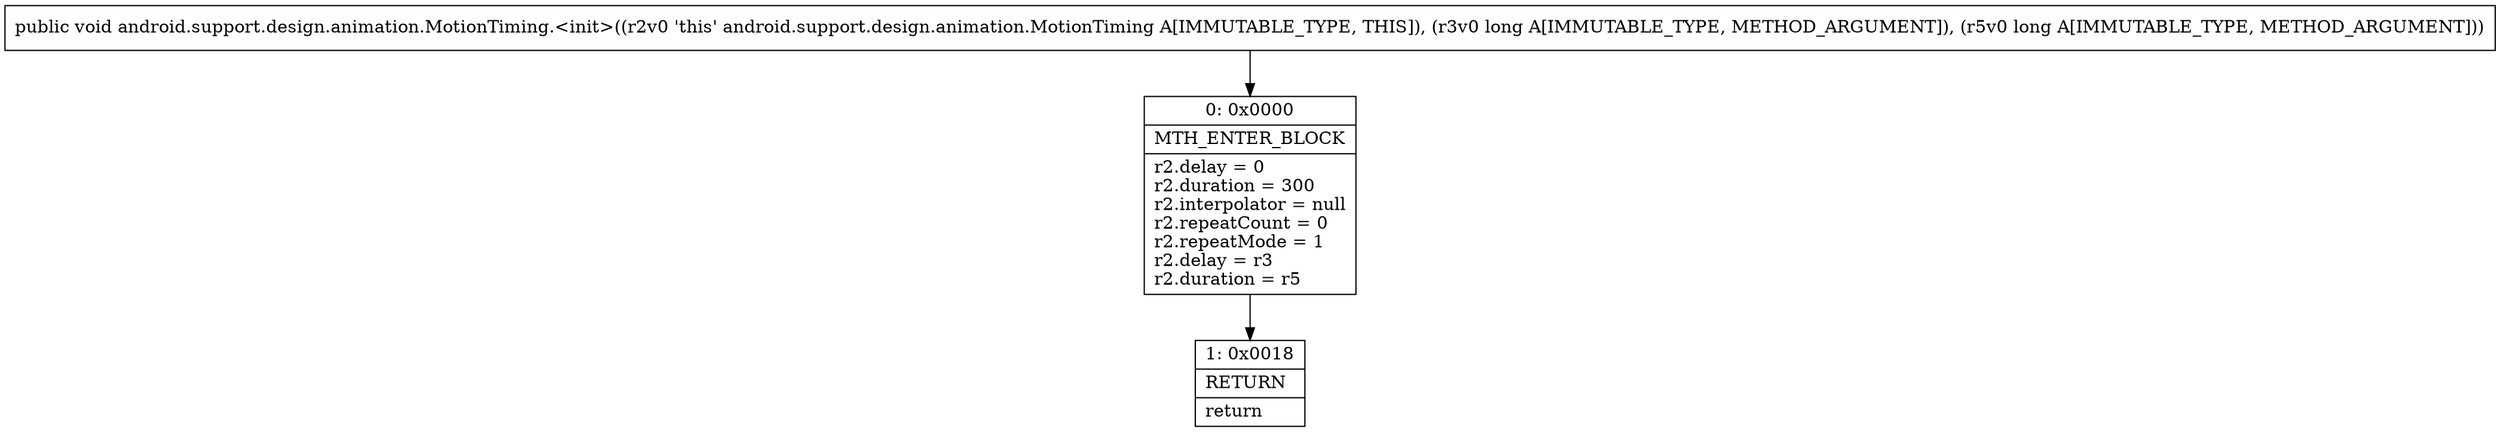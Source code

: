 digraph "CFG forandroid.support.design.animation.MotionTiming.\<init\>(JJ)V" {
Node_0 [shape=record,label="{0\:\ 0x0000|MTH_ENTER_BLOCK\l|r2.delay = 0\lr2.duration = 300\lr2.interpolator = null\lr2.repeatCount = 0\lr2.repeatMode = 1\lr2.delay = r3\lr2.duration = r5\l}"];
Node_1 [shape=record,label="{1\:\ 0x0018|RETURN\l|return\l}"];
MethodNode[shape=record,label="{public void android.support.design.animation.MotionTiming.\<init\>((r2v0 'this' android.support.design.animation.MotionTiming A[IMMUTABLE_TYPE, THIS]), (r3v0 long A[IMMUTABLE_TYPE, METHOD_ARGUMENT]), (r5v0 long A[IMMUTABLE_TYPE, METHOD_ARGUMENT])) }"];
MethodNode -> Node_0;
Node_0 -> Node_1;
}

